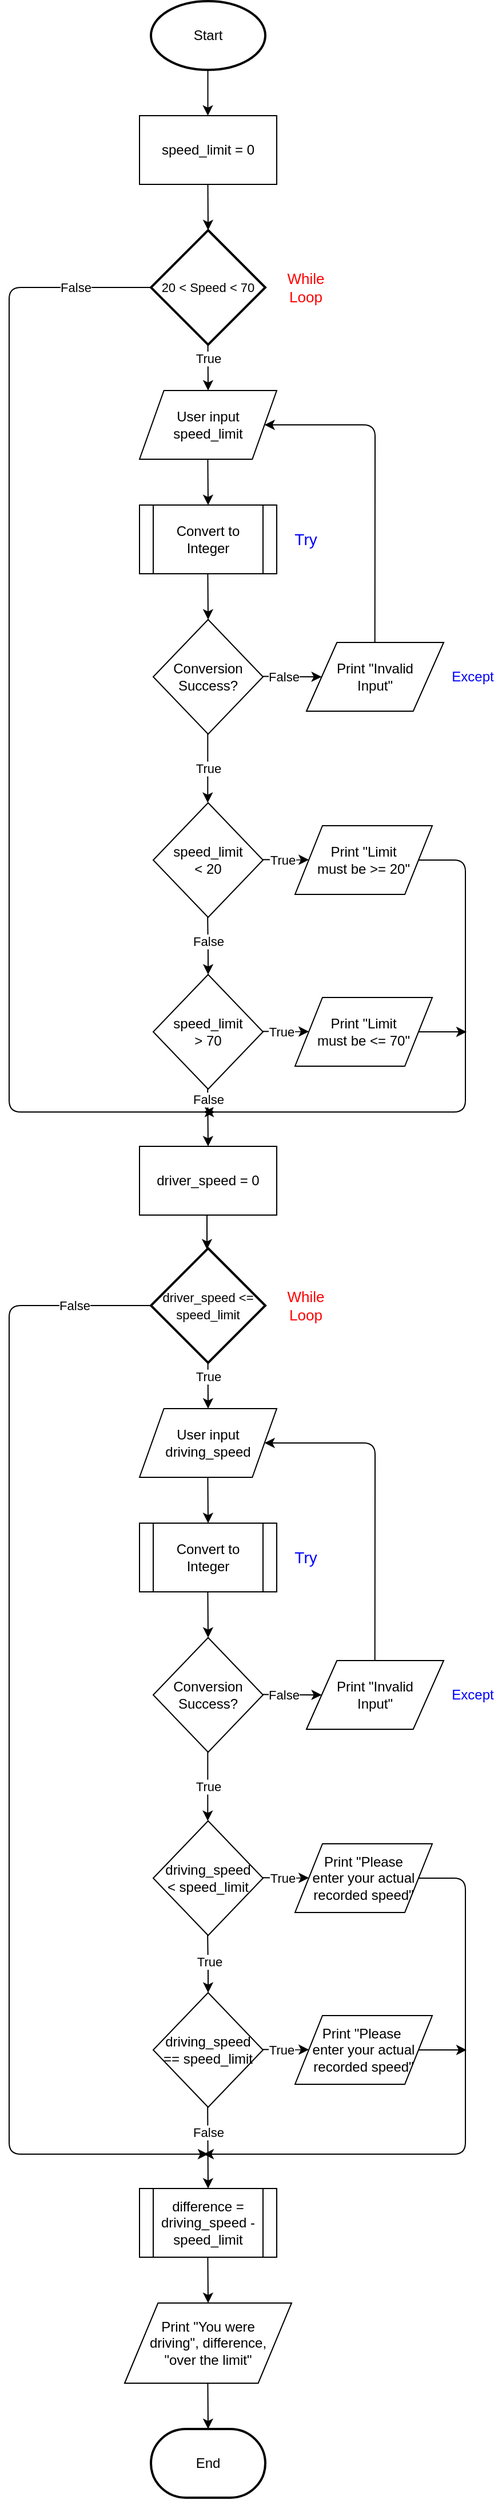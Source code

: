 <mxfile version="13.3.9" type="device"><diagram id="C5RBs43oDa-KdzZeNtuy" name="Page-1"><mxGraphModel dx="2801" dy="1746" grid="1" gridSize="10" guides="1" tooltips="1" connect="1" arrows="1" fold="1" page="1" pageScale="1" pageWidth="827" pageHeight="1169" math="0" shadow="0"><root><mxCell id="WIyWlLk6GJQsqaUBKTNV-0"/><mxCell id="WIyWlLk6GJQsqaUBKTNV-1" parent="WIyWlLk6GJQsqaUBKTNV-0"/><mxCell id="lCYKapnJ_PV2YE8k3gYG-0" value="Start" style="strokeWidth=2;html=1;shape=mxgraph.flowchart.start_1;whiteSpace=wrap;" vertex="1" parent="WIyWlLk6GJQsqaUBKTNV-1"><mxGeometry x="364" y="80" width="100" height="60" as="geometry"/></mxCell><mxCell id="lCYKapnJ_PV2YE8k3gYG-1" value="" style="endArrow=classic;html=1;" edge="1" parent="WIyWlLk6GJQsqaUBKTNV-1"><mxGeometry width="50" height="50" relative="1" as="geometry"><mxPoint x="413.76" y="140" as="sourcePoint"/><mxPoint x="413.76" y="180" as="targetPoint"/></mxGeometry></mxCell><mxCell id="lCYKapnJ_PV2YE8k3gYG-3" value="speed_limit = 0" style="rounded=0;whiteSpace=wrap;html=1;" vertex="1" parent="WIyWlLk6GJQsqaUBKTNV-1"><mxGeometry x="354" y="180" width="120" height="60" as="geometry"/></mxCell><mxCell id="lCYKapnJ_PV2YE8k3gYG-4" value="&lt;font style=&quot;font-size: 11px&quot;&gt;20 &amp;lt; Speed &amp;lt; 70&lt;/font&gt;" style="strokeWidth=2;html=1;shape=mxgraph.flowchart.decision;whiteSpace=wrap;" vertex="1" parent="WIyWlLk6GJQsqaUBKTNV-1"><mxGeometry x="364" y="280" width="100" height="100" as="geometry"/></mxCell><mxCell id="lCYKapnJ_PV2YE8k3gYG-6" value="" style="endArrow=classic;html=1;entryX=0.5;entryY=0;entryDx=0;entryDy=0;entryPerimeter=0;" edge="1" parent="WIyWlLk6GJQsqaUBKTNV-1" target="lCYKapnJ_PV2YE8k3gYG-4"><mxGeometry width="50" height="50" relative="1" as="geometry"><mxPoint x="413.76" y="240" as="sourcePoint"/><mxPoint x="413.76" y="290" as="targetPoint"/></mxGeometry></mxCell><mxCell id="lCYKapnJ_PV2YE8k3gYG-8" value="" style="endArrow=classic;html=1;exitX=0;exitY=0.5;exitDx=0;exitDy=0;exitPerimeter=0;" edge="1" parent="WIyWlLk6GJQsqaUBKTNV-1" source="lCYKapnJ_PV2YE8k3gYG-4"><mxGeometry width="50" height="50" relative="1" as="geometry"><mxPoint x="330" y="320" as="sourcePoint"/><mxPoint x="420" y="1050" as="targetPoint"/><Array as="points"><mxPoint x="240" y="330"/><mxPoint x="240" y="1050"/></Array></mxGeometry></mxCell><mxCell id="lCYKapnJ_PV2YE8k3gYG-9" value="False" style="edgeLabel;html=1;align=center;verticalAlign=middle;resizable=0;points=[];" vertex="1" connectable="0" parent="lCYKapnJ_PV2YE8k3gYG-8"><mxGeometry x="-0.873" y="2" relative="1" as="geometry"><mxPoint x="-1.6" y="-2" as="offset"/></mxGeometry></mxCell><mxCell id="lCYKapnJ_PV2YE8k3gYG-10" value="&lt;font style=&quot;font-size: 13px&quot; color=&quot;#ff0000&quot;&gt;While&lt;br&gt;Loop&lt;/font&gt;" style="text;html=1;align=center;verticalAlign=middle;resizable=0;points=[];autosize=1;" vertex="1" parent="WIyWlLk6GJQsqaUBKTNV-1"><mxGeometry x="474" y="315" width="50" height="30" as="geometry"/></mxCell><mxCell id="lCYKapnJ_PV2YE8k3gYG-11" value="" style="endArrow=classic;html=1;" edge="1" parent="WIyWlLk6GJQsqaUBKTNV-1"><mxGeometry width="50" height="50" relative="1" as="geometry"><mxPoint x="413.8" y="380" as="sourcePoint"/><mxPoint x="414" y="420" as="targetPoint"/></mxGeometry></mxCell><mxCell id="lCYKapnJ_PV2YE8k3gYG-12" value="True" style="edgeLabel;html=1;align=center;verticalAlign=middle;resizable=0;points=[];" vertex="1" connectable="0" parent="lCYKapnJ_PV2YE8k3gYG-11"><mxGeometry x="-0.43" y="1" relative="1" as="geometry"><mxPoint x="-0.86" as="offset"/></mxGeometry></mxCell><mxCell id="lCYKapnJ_PV2YE8k3gYG-14" value="User input speed_limit" style="shape=parallelogram;perimeter=parallelogramPerimeter;whiteSpace=wrap;html=1;size=0.178;" vertex="1" parent="WIyWlLk6GJQsqaUBKTNV-1"><mxGeometry x="354" y="420" width="120" height="60" as="geometry"/></mxCell><mxCell id="lCYKapnJ_PV2YE8k3gYG-15" value="" style="endArrow=classic;html=1;" edge="1" parent="WIyWlLk6GJQsqaUBKTNV-1"><mxGeometry width="50" height="50" relative="1" as="geometry"><mxPoint x="413.71" y="480" as="sourcePoint"/><mxPoint x="414" y="520" as="targetPoint"/></mxGeometry></mxCell><mxCell id="lCYKapnJ_PV2YE8k3gYG-17" value="" style="endArrow=classic;html=1;" edge="1" parent="WIyWlLk6GJQsqaUBKTNV-1"><mxGeometry width="50" height="50" relative="1" as="geometry"><mxPoint x="413.71" y="580" as="sourcePoint"/><mxPoint x="414" y="620" as="targetPoint"/></mxGeometry></mxCell><mxCell id="lCYKapnJ_PV2YE8k3gYG-19" value="Conversion&lt;br&gt;Success?" style="rhombus;whiteSpace=wrap;html=1;" vertex="1" parent="WIyWlLk6GJQsqaUBKTNV-1"><mxGeometry x="366" y="620" width="96" height="100" as="geometry"/></mxCell><mxCell id="lCYKapnJ_PV2YE8k3gYG-20" value="" style="endArrow=classic;html=1;entryX=0;entryY=0.5;entryDx=0;entryDy=0;" edge="1" parent="WIyWlLk6GJQsqaUBKTNV-1" target="lCYKapnJ_PV2YE8k3gYG-26"><mxGeometry width="50" height="50" relative="1" as="geometry"><mxPoint x="462" y="669.66" as="sourcePoint"/><mxPoint x="548" y="669.66" as="targetPoint"/></mxGeometry></mxCell><mxCell id="lCYKapnJ_PV2YE8k3gYG-21" value="False" style="edgeLabel;html=1;align=center;verticalAlign=middle;resizable=0;points=[];" vertex="1" connectable="0" parent="lCYKapnJ_PV2YE8k3gYG-20"><mxGeometry x="0.182" y="-1" relative="1" as="geometry"><mxPoint x="-13.03" y="-0.66" as="offset"/></mxGeometry></mxCell><mxCell id="lCYKapnJ_PV2YE8k3gYG-22" value="Convert to Integer" style="shape=process;whiteSpace=wrap;html=1;backgroundOutline=1;" vertex="1" parent="WIyWlLk6GJQsqaUBKTNV-1"><mxGeometry x="354" y="520" width="120" height="60" as="geometry"/></mxCell><mxCell id="lCYKapnJ_PV2YE8k3gYG-23" value="" style="endArrow=classic;html=1;" edge="1" parent="WIyWlLk6GJQsqaUBKTNV-1"><mxGeometry width="50" height="50" relative="1" as="geometry"><mxPoint x="413.66" y="720" as="sourcePoint"/><mxPoint x="413.66" y="780" as="targetPoint"/></mxGeometry></mxCell><mxCell id="lCYKapnJ_PV2YE8k3gYG-24" value="True" style="edgeLabel;html=1;align=center;verticalAlign=middle;resizable=0;points=[];" vertex="1" connectable="0" parent="lCYKapnJ_PV2YE8k3gYG-23"><mxGeometry x="-0.433" y="-1" relative="1" as="geometry"><mxPoint x="1.34" y="12.95" as="offset"/></mxGeometry></mxCell><mxCell id="lCYKapnJ_PV2YE8k3gYG-25" value="&lt;font style=&quot;font-size: 14px&quot; color=&quot;#0000ff&quot;&gt;Try&lt;/font&gt;" style="text;html=1;align=center;verticalAlign=middle;resizable=0;points=[];autosize=1;" vertex="1" parent="WIyWlLk6GJQsqaUBKTNV-1"><mxGeometry x="479" y="540" width="40" height="20" as="geometry"/></mxCell><mxCell id="lCYKapnJ_PV2YE8k3gYG-26" value="Print &quot;Invalid&lt;br&gt;Input&quot;" style="shape=parallelogram;perimeter=parallelogramPerimeter;whiteSpace=wrap;html=1;size=0.222;" vertex="1" parent="WIyWlLk6GJQsqaUBKTNV-1"><mxGeometry x="500" y="640" width="120" height="60" as="geometry"/></mxCell><mxCell id="lCYKapnJ_PV2YE8k3gYG-27" value="" style="endArrow=classic;html=1;exitX=1;exitY=0.5;exitDx=0;exitDy=0;" edge="1" parent="WIyWlLk6GJQsqaUBKTNV-1" source="lCYKapnJ_PV2YE8k3gYG-33"><mxGeometry width="50" height="50" relative="1" as="geometry"><mxPoint x="730" y="830" as="sourcePoint"/><mxPoint x="410" y="1050" as="targetPoint"/><Array as="points"><mxPoint x="639" y="830"/><mxPoint x="639" y="1050"/></Array></mxGeometry></mxCell><mxCell id="lCYKapnJ_PV2YE8k3gYG-29" value="speed_limit&lt;br&gt;&amp;lt; 20" style="rhombus;whiteSpace=wrap;html=1;" vertex="1" parent="WIyWlLk6GJQsqaUBKTNV-1"><mxGeometry x="366" y="780" width="96" height="100" as="geometry"/></mxCell><mxCell id="lCYKapnJ_PV2YE8k3gYG-30" value="speed_limit&lt;br&gt;&amp;gt; 70" style="rhombus;whiteSpace=wrap;html=1;" vertex="1" parent="WIyWlLk6GJQsqaUBKTNV-1"><mxGeometry x="366" y="930" width="96" height="100" as="geometry"/></mxCell><mxCell id="lCYKapnJ_PV2YE8k3gYG-31" value="" style="endArrow=classic;html=1;" edge="1" parent="WIyWlLk6GJQsqaUBKTNV-1"><mxGeometry width="50" height="50" relative="1" as="geometry"><mxPoint x="413.58" y="880" as="sourcePoint"/><mxPoint x="414" y="930" as="targetPoint"/><Array as="points"><mxPoint x="414" y="910"/></Array></mxGeometry></mxCell><mxCell id="lCYKapnJ_PV2YE8k3gYG-79" value="False" style="edgeLabel;html=1;align=center;verticalAlign=middle;resizable=0;points=[];" vertex="1" connectable="0" parent="lCYKapnJ_PV2YE8k3gYG-31"><mxGeometry x="-0.166" relative="1" as="geometry"><mxPoint as="offset"/></mxGeometry></mxCell><mxCell id="lCYKapnJ_PV2YE8k3gYG-32" value="" style="endArrow=classic;html=1;" edge="1" parent="WIyWlLk6GJQsqaUBKTNV-1" target="lCYKapnJ_PV2YE8k3gYG-33"><mxGeometry width="50" height="50" relative="1" as="geometry"><mxPoint x="462" y="829.58" as="sourcePoint"/><mxPoint x="490" y="830" as="targetPoint"/></mxGeometry></mxCell><mxCell id="lCYKapnJ_PV2YE8k3gYG-42" value="True" style="edgeLabel;html=1;align=center;verticalAlign=middle;resizable=0;points=[];" vertex="1" connectable="0" parent="lCYKapnJ_PV2YE8k3gYG-32"><mxGeometry x="0.314" relative="1" as="geometry"><mxPoint x="-9.33" y="0.29" as="offset"/></mxGeometry></mxCell><mxCell id="lCYKapnJ_PV2YE8k3gYG-33" value="Print &quot;Limit&lt;br&gt;must be &amp;gt;= 20&quot;" style="shape=parallelogram;perimeter=parallelogramPerimeter;whiteSpace=wrap;html=1;" vertex="1" parent="WIyWlLk6GJQsqaUBKTNV-1"><mxGeometry x="490" y="800" width="120" height="60" as="geometry"/></mxCell><mxCell id="lCYKapnJ_PV2YE8k3gYG-36" value="Print &quot;Limit&lt;br&gt;must be &amp;lt;= 70&quot;" style="shape=parallelogram;perimeter=parallelogramPerimeter;whiteSpace=wrap;html=1;" vertex="1" parent="WIyWlLk6GJQsqaUBKTNV-1"><mxGeometry x="490" y="950" width="120" height="60" as="geometry"/></mxCell><mxCell id="lCYKapnJ_PV2YE8k3gYG-37" value="" style="endArrow=classic;html=1;" edge="1" parent="WIyWlLk6GJQsqaUBKTNV-1"><mxGeometry width="50" height="50" relative="1" as="geometry"><mxPoint x="462" y="979.58" as="sourcePoint"/><mxPoint x="502.091" y="979.771" as="targetPoint"/></mxGeometry></mxCell><mxCell id="lCYKapnJ_PV2YE8k3gYG-43" value="True" style="edgeLabel;html=1;align=center;verticalAlign=middle;resizable=0;points=[];" vertex="1" connectable="0" parent="lCYKapnJ_PV2YE8k3gYG-37"><mxGeometry x="-0.218" relative="1" as="geometry"><mxPoint as="offset"/></mxGeometry></mxCell><mxCell id="lCYKapnJ_PV2YE8k3gYG-38" value="" style="endArrow=classic;html=1;exitX=1;exitY=0.5;exitDx=0;exitDy=0;" edge="1" parent="WIyWlLk6GJQsqaUBKTNV-1" source="lCYKapnJ_PV2YE8k3gYG-36"><mxGeometry width="50" height="50" relative="1" as="geometry"><mxPoint x="690" y="979.58" as="sourcePoint"/><mxPoint x="640" y="980" as="targetPoint"/></mxGeometry></mxCell><mxCell id="lCYKapnJ_PV2YE8k3gYG-39" value="" style="endArrow=classic;html=1;" edge="1" parent="WIyWlLk6GJQsqaUBKTNV-1"><mxGeometry width="50" height="50" relative="1" as="geometry"><mxPoint x="413.58" y="1030" as="sourcePoint"/><mxPoint x="414" y="1080" as="targetPoint"/></mxGeometry></mxCell><mxCell id="lCYKapnJ_PV2YE8k3gYG-80" value="False" style="edgeLabel;html=1;align=center;verticalAlign=middle;resizable=0;points=[];" vertex="1" connectable="0" parent="lCYKapnJ_PV2YE8k3gYG-39"><mxGeometry x="-0.657" relative="1" as="geometry"><mxPoint x="0.35" as="offset"/></mxGeometry></mxCell><mxCell id="lCYKapnJ_PV2YE8k3gYG-44" value="" style="endArrow=classic;html=1;entryX=1;entryY=0.5;entryDx=0;entryDy=0;" edge="1" parent="WIyWlLk6GJQsqaUBKTNV-1" target="lCYKapnJ_PV2YE8k3gYG-14"><mxGeometry width="50" height="50" relative="1" as="geometry"><mxPoint x="559.83" y="640" as="sourcePoint"/><mxPoint x="559.83" y="580" as="targetPoint"/><Array as="points"><mxPoint x="560" y="450"/></Array></mxGeometry></mxCell><mxCell id="lCYKapnJ_PV2YE8k3gYG-45" value="&lt;font color=&quot;#0000ff&quot;&gt;Except&lt;/font&gt;" style="text;html=1;align=center;verticalAlign=middle;resizable=0;points=[];autosize=1;" vertex="1" parent="WIyWlLk6GJQsqaUBKTNV-1"><mxGeometry x="620" y="660" width="50" height="20" as="geometry"/></mxCell><mxCell id="lCYKapnJ_PV2YE8k3gYG-46" value="&lt;font style=&quot;font-size: 11px&quot;&gt;driver_speed &amp;lt;=&lt;br&gt;speed_limit&lt;br&gt;&lt;/font&gt;" style="strokeWidth=2;html=1;shape=mxgraph.flowchart.decision;whiteSpace=wrap;" vertex="1" parent="WIyWlLk6GJQsqaUBKTNV-1"><mxGeometry x="364" y="1169" width="100" height="100" as="geometry"/></mxCell><mxCell id="lCYKapnJ_PV2YE8k3gYG-47" value="" style="endArrow=classic;html=1;exitX=0;exitY=0.5;exitDx=0;exitDy=0;exitPerimeter=0;" edge="1" source="lCYKapnJ_PV2YE8k3gYG-46" parent="WIyWlLk6GJQsqaUBKTNV-1"><mxGeometry width="50" height="50" relative="1" as="geometry"><mxPoint x="330" y="1209" as="sourcePoint"/><mxPoint x="414" y="1960" as="targetPoint"/><Array as="points"><mxPoint x="240" y="1219"/><mxPoint x="240" y="1960"/></Array></mxGeometry></mxCell><mxCell id="lCYKapnJ_PV2YE8k3gYG-48" value="False" style="edgeLabel;html=1;align=center;verticalAlign=middle;resizable=0;points=[];" vertex="1" connectable="0" parent="lCYKapnJ_PV2YE8k3gYG-47"><mxGeometry x="-0.873" y="2" relative="1" as="geometry"><mxPoint x="-1.6" y="-2" as="offset"/></mxGeometry></mxCell><mxCell id="lCYKapnJ_PV2YE8k3gYG-49" value="&lt;font style=&quot;font-size: 13px&quot; color=&quot;#ff0000&quot;&gt;While&lt;br&gt;Loop&lt;/font&gt;" style="text;html=1;align=center;verticalAlign=middle;resizable=0;points=[];autosize=1;" vertex="1" parent="WIyWlLk6GJQsqaUBKTNV-1"><mxGeometry x="474" y="1204" width="50" height="30" as="geometry"/></mxCell><mxCell id="lCYKapnJ_PV2YE8k3gYG-50" value="" style="endArrow=classic;html=1;" edge="1" parent="WIyWlLk6GJQsqaUBKTNV-1"><mxGeometry width="50" height="50" relative="1" as="geometry"><mxPoint x="413.8" y="1269" as="sourcePoint"/><mxPoint x="414" y="1309" as="targetPoint"/></mxGeometry></mxCell><mxCell id="lCYKapnJ_PV2YE8k3gYG-51" value="True" style="edgeLabel;html=1;align=center;verticalAlign=middle;resizable=0;points=[];" vertex="1" connectable="0" parent="lCYKapnJ_PV2YE8k3gYG-50"><mxGeometry x="-0.43" y="1" relative="1" as="geometry"><mxPoint x="-0.86" as="offset"/></mxGeometry></mxCell><mxCell id="lCYKapnJ_PV2YE8k3gYG-52" value="User input&lt;br&gt;driving_speed" style="shape=parallelogram;perimeter=parallelogramPerimeter;whiteSpace=wrap;html=1;size=0.178;" vertex="1" parent="WIyWlLk6GJQsqaUBKTNV-1"><mxGeometry x="354" y="1309" width="120" height="60" as="geometry"/></mxCell><mxCell id="lCYKapnJ_PV2YE8k3gYG-53" value="" style="endArrow=classic;html=1;" edge="1" parent="WIyWlLk6GJQsqaUBKTNV-1"><mxGeometry width="50" height="50" relative="1" as="geometry"><mxPoint x="413.71" y="1369" as="sourcePoint"/><mxPoint x="414" y="1409" as="targetPoint"/></mxGeometry></mxCell><mxCell id="lCYKapnJ_PV2YE8k3gYG-54" value="" style="endArrow=classic;html=1;" edge="1" parent="WIyWlLk6GJQsqaUBKTNV-1"><mxGeometry width="50" height="50" relative="1" as="geometry"><mxPoint x="413.71" y="1469" as="sourcePoint"/><mxPoint x="414" y="1509" as="targetPoint"/></mxGeometry></mxCell><mxCell id="lCYKapnJ_PV2YE8k3gYG-55" value="Conversion&lt;br&gt;Success?" style="rhombus;whiteSpace=wrap;html=1;" vertex="1" parent="WIyWlLk6GJQsqaUBKTNV-1"><mxGeometry x="366" y="1509" width="96" height="100" as="geometry"/></mxCell><mxCell id="lCYKapnJ_PV2YE8k3gYG-56" value="" style="endArrow=classic;html=1;entryX=0;entryY=0.5;entryDx=0;entryDy=0;" edge="1" target="lCYKapnJ_PV2YE8k3gYG-62" parent="WIyWlLk6GJQsqaUBKTNV-1"><mxGeometry width="50" height="50" relative="1" as="geometry"><mxPoint x="462" y="1558.66" as="sourcePoint"/><mxPoint x="548" y="1558.66" as="targetPoint"/></mxGeometry></mxCell><mxCell id="lCYKapnJ_PV2YE8k3gYG-57" value="False" style="edgeLabel;html=1;align=center;verticalAlign=middle;resizable=0;points=[];" vertex="1" connectable="0" parent="lCYKapnJ_PV2YE8k3gYG-56"><mxGeometry x="0.182" y="-1" relative="1" as="geometry"><mxPoint x="-13.03" y="-0.66" as="offset"/></mxGeometry></mxCell><mxCell id="lCYKapnJ_PV2YE8k3gYG-58" value="Convert to Integer" style="shape=process;whiteSpace=wrap;html=1;backgroundOutline=1;" vertex="1" parent="WIyWlLk6GJQsqaUBKTNV-1"><mxGeometry x="354" y="1409" width="120" height="60" as="geometry"/></mxCell><mxCell id="lCYKapnJ_PV2YE8k3gYG-59" value="" style="endArrow=classic;html=1;" edge="1" parent="WIyWlLk6GJQsqaUBKTNV-1"><mxGeometry width="50" height="50" relative="1" as="geometry"><mxPoint x="413.66" y="1609" as="sourcePoint"/><mxPoint x="413.66" y="1669" as="targetPoint"/></mxGeometry></mxCell><mxCell id="lCYKapnJ_PV2YE8k3gYG-60" value="True" style="edgeLabel;html=1;align=center;verticalAlign=middle;resizable=0;points=[];" vertex="1" connectable="0" parent="lCYKapnJ_PV2YE8k3gYG-59"><mxGeometry x="-0.433" y="-1" relative="1" as="geometry"><mxPoint x="1.34" y="12.95" as="offset"/></mxGeometry></mxCell><mxCell id="lCYKapnJ_PV2YE8k3gYG-61" value="&lt;font style=&quot;font-size: 14px&quot; color=&quot;#0000ff&quot;&gt;Try&lt;/font&gt;" style="text;html=1;align=center;verticalAlign=middle;resizable=0;points=[];autosize=1;" vertex="1" parent="WIyWlLk6GJQsqaUBKTNV-1"><mxGeometry x="479" y="1429" width="40" height="20" as="geometry"/></mxCell><mxCell id="lCYKapnJ_PV2YE8k3gYG-62" value="Print &quot;Invalid&lt;br&gt;Input&quot;" style="shape=parallelogram;perimeter=parallelogramPerimeter;whiteSpace=wrap;html=1;size=0.222;" vertex="1" parent="WIyWlLk6GJQsqaUBKTNV-1"><mxGeometry x="500" y="1529" width="120" height="60" as="geometry"/></mxCell><mxCell id="lCYKapnJ_PV2YE8k3gYG-63" value="" style="endArrow=classic;html=1;exitX=1;exitY=0.5;exitDx=0;exitDy=0;" edge="1" source="lCYKapnJ_PV2YE8k3gYG-69" parent="WIyWlLk6GJQsqaUBKTNV-1"><mxGeometry width="50" height="50" relative="1" as="geometry"><mxPoint x="730" y="1719" as="sourcePoint"/><mxPoint x="410" y="1960" as="targetPoint"/><Array as="points"><mxPoint x="639" y="1719"/><mxPoint x="639" y="1960"/></Array></mxGeometry></mxCell><mxCell id="lCYKapnJ_PV2YE8k3gYG-64" value="driving_speed&lt;br&gt;&amp;lt; speed_limit" style="rhombus;whiteSpace=wrap;html=1;" vertex="1" parent="WIyWlLk6GJQsqaUBKTNV-1"><mxGeometry x="366" y="1669" width="96" height="100" as="geometry"/></mxCell><mxCell id="lCYKapnJ_PV2YE8k3gYG-65" value="driving_speed&lt;br&gt;== speed_limit" style="rhombus;whiteSpace=wrap;html=1;" vertex="1" parent="WIyWlLk6GJQsqaUBKTNV-1"><mxGeometry x="366" y="1819" width="96" height="100" as="geometry"/></mxCell><mxCell id="lCYKapnJ_PV2YE8k3gYG-66" value="" style="endArrow=classic;html=1;" edge="1" parent="WIyWlLk6GJQsqaUBKTNV-1"><mxGeometry width="50" height="50" relative="1" as="geometry"><mxPoint x="413.58" y="1769" as="sourcePoint"/><mxPoint x="414" y="1819" as="targetPoint"/><Array as="points"><mxPoint x="414" y="1799"/></Array></mxGeometry></mxCell><mxCell id="lCYKapnJ_PV2YE8k3gYG-81" value="True" style="edgeLabel;html=1;align=center;verticalAlign=middle;resizable=0;points=[];" vertex="1" connectable="0" parent="lCYKapnJ_PV2YE8k3gYG-66"><mxGeometry x="-0.091" y="1" relative="1" as="geometry"><mxPoint as="offset"/></mxGeometry></mxCell><mxCell id="lCYKapnJ_PV2YE8k3gYG-67" value="" style="endArrow=classic;html=1;" edge="1" target="lCYKapnJ_PV2YE8k3gYG-69" parent="WIyWlLk6GJQsqaUBKTNV-1"><mxGeometry width="50" height="50" relative="1" as="geometry"><mxPoint x="462" y="1718.58" as="sourcePoint"/><mxPoint x="490" y="1719" as="targetPoint"/></mxGeometry></mxCell><mxCell id="lCYKapnJ_PV2YE8k3gYG-68" value="True" style="edgeLabel;html=1;align=center;verticalAlign=middle;resizable=0;points=[];" vertex="1" connectable="0" parent="lCYKapnJ_PV2YE8k3gYG-67"><mxGeometry x="0.314" relative="1" as="geometry"><mxPoint x="-9.33" y="0.29" as="offset"/></mxGeometry></mxCell><mxCell id="lCYKapnJ_PV2YE8k3gYG-69" value="Print &quot;Please&lt;br&gt;enter your actual&lt;br&gt;recorded speed&quot;" style="shape=parallelogram;perimeter=parallelogramPerimeter;whiteSpace=wrap;html=1;" vertex="1" parent="WIyWlLk6GJQsqaUBKTNV-1"><mxGeometry x="490" y="1689" width="120" height="60" as="geometry"/></mxCell><mxCell id="lCYKapnJ_PV2YE8k3gYG-70" value="Print &quot;Please&amp;nbsp;&lt;br&gt;enter your actual&lt;br&gt;recorded speed&quot;" style="shape=parallelogram;perimeter=parallelogramPerimeter;whiteSpace=wrap;html=1;" vertex="1" parent="WIyWlLk6GJQsqaUBKTNV-1"><mxGeometry x="490" y="1839" width="120" height="60" as="geometry"/></mxCell><mxCell id="lCYKapnJ_PV2YE8k3gYG-71" value="" style="endArrow=classic;html=1;" edge="1" parent="WIyWlLk6GJQsqaUBKTNV-1"><mxGeometry width="50" height="50" relative="1" as="geometry"><mxPoint x="462" y="1868.58" as="sourcePoint"/><mxPoint x="502.091" y="1868.771" as="targetPoint"/></mxGeometry></mxCell><mxCell id="lCYKapnJ_PV2YE8k3gYG-72" value="True" style="edgeLabel;html=1;align=center;verticalAlign=middle;resizable=0;points=[];" vertex="1" connectable="0" parent="lCYKapnJ_PV2YE8k3gYG-71"><mxGeometry x="-0.218" relative="1" as="geometry"><mxPoint as="offset"/></mxGeometry></mxCell><mxCell id="lCYKapnJ_PV2YE8k3gYG-73" value="" style="endArrow=classic;html=1;exitX=1;exitY=0.5;exitDx=0;exitDy=0;" edge="1" source="lCYKapnJ_PV2YE8k3gYG-70" parent="WIyWlLk6GJQsqaUBKTNV-1"><mxGeometry width="50" height="50" relative="1" as="geometry"><mxPoint x="690" y="1868.58" as="sourcePoint"/><mxPoint x="640" y="1869" as="targetPoint"/></mxGeometry></mxCell><mxCell id="lCYKapnJ_PV2YE8k3gYG-74" value="" style="endArrow=classic;html=1;" edge="1" parent="WIyWlLk6GJQsqaUBKTNV-1"><mxGeometry width="50" height="50" relative="1" as="geometry"><mxPoint x="413.58" y="1919" as="sourcePoint"/><mxPoint x="414" y="1990" as="targetPoint"/></mxGeometry></mxCell><mxCell id="lCYKapnJ_PV2YE8k3gYG-82" value="False" style="edgeLabel;html=1;align=center;verticalAlign=middle;resizable=0;points=[];" vertex="1" connectable="0" parent="lCYKapnJ_PV2YE8k3gYG-74"><mxGeometry x="-0.72" relative="1" as="geometry"><mxPoint x="0.36" y="11.29" as="offset"/></mxGeometry></mxCell><mxCell id="lCYKapnJ_PV2YE8k3gYG-75" value="" style="endArrow=classic;html=1;entryX=1;entryY=0.5;entryDx=0;entryDy=0;" edge="1" target="lCYKapnJ_PV2YE8k3gYG-52" parent="WIyWlLk6GJQsqaUBKTNV-1"><mxGeometry width="50" height="50" relative="1" as="geometry"><mxPoint x="559.83" y="1529" as="sourcePoint"/><mxPoint x="559.83" y="1469" as="targetPoint"/><Array as="points"><mxPoint x="560" y="1339"/></Array></mxGeometry></mxCell><mxCell id="lCYKapnJ_PV2YE8k3gYG-76" value="&lt;font color=&quot;#0000ff&quot;&gt;Except&lt;/font&gt;" style="text;html=1;align=center;verticalAlign=middle;resizable=0;points=[];autosize=1;" vertex="1" parent="WIyWlLk6GJQsqaUBKTNV-1"><mxGeometry x="620" y="1549" width="50" height="20" as="geometry"/></mxCell><mxCell id="lCYKapnJ_PV2YE8k3gYG-77" value="driver_speed = 0" style="rounded=0;whiteSpace=wrap;html=1;" vertex="1" parent="WIyWlLk6GJQsqaUBKTNV-1"><mxGeometry x="354" y="1080" width="120" height="60" as="geometry"/></mxCell><mxCell id="lCYKapnJ_PV2YE8k3gYG-78" value="" style="endArrow=classic;html=1;" edge="1" parent="WIyWlLk6GJQsqaUBKTNV-1"><mxGeometry width="50" height="50" relative="1" as="geometry"><mxPoint x="413.0" y="1140" as="sourcePoint"/><mxPoint x="413" y="1170" as="targetPoint"/></mxGeometry></mxCell><mxCell id="lCYKapnJ_PV2YE8k3gYG-83" value="difference = driving_speed - speed_limit" style="shape=process;whiteSpace=wrap;html=1;backgroundOutline=1;" vertex="1" parent="WIyWlLk6GJQsqaUBKTNV-1"><mxGeometry x="354" y="1990" width="120" height="60" as="geometry"/></mxCell><mxCell id="lCYKapnJ_PV2YE8k3gYG-84" value="" style="endArrow=classic;html=1;" edge="1" parent="WIyWlLk6GJQsqaUBKTNV-1"><mxGeometry width="50" height="50" relative="1" as="geometry"><mxPoint x="413.71" y="2050" as="sourcePoint"/><mxPoint x="414" y="2090" as="targetPoint"/></mxGeometry></mxCell><mxCell id="lCYKapnJ_PV2YE8k3gYG-85" value="Print &quot;You were &lt;br&gt;driving&quot;, difference, &lt;br&gt;&quot;over the limit&quot;" style="shape=parallelogram;perimeter=parallelogramPerimeter;whiteSpace=wrap;html=1;" vertex="1" parent="WIyWlLk6GJQsqaUBKTNV-1"><mxGeometry x="341" y="2090" width="146" height="70" as="geometry"/></mxCell><mxCell id="lCYKapnJ_PV2YE8k3gYG-86" value="" style="endArrow=classic;html=1;" edge="1" parent="WIyWlLk6GJQsqaUBKTNV-1"><mxGeometry width="50" height="50" relative="1" as="geometry"><mxPoint x="413.71" y="2160" as="sourcePoint"/><mxPoint x="414" y="2200" as="targetPoint"/></mxGeometry></mxCell><mxCell id="lCYKapnJ_PV2YE8k3gYG-87" value="End" style="strokeWidth=2;html=1;shape=mxgraph.flowchart.terminator;whiteSpace=wrap;" vertex="1" parent="WIyWlLk6GJQsqaUBKTNV-1"><mxGeometry x="364" y="2200" width="100" height="60" as="geometry"/></mxCell></root></mxGraphModel></diagram></mxfile>